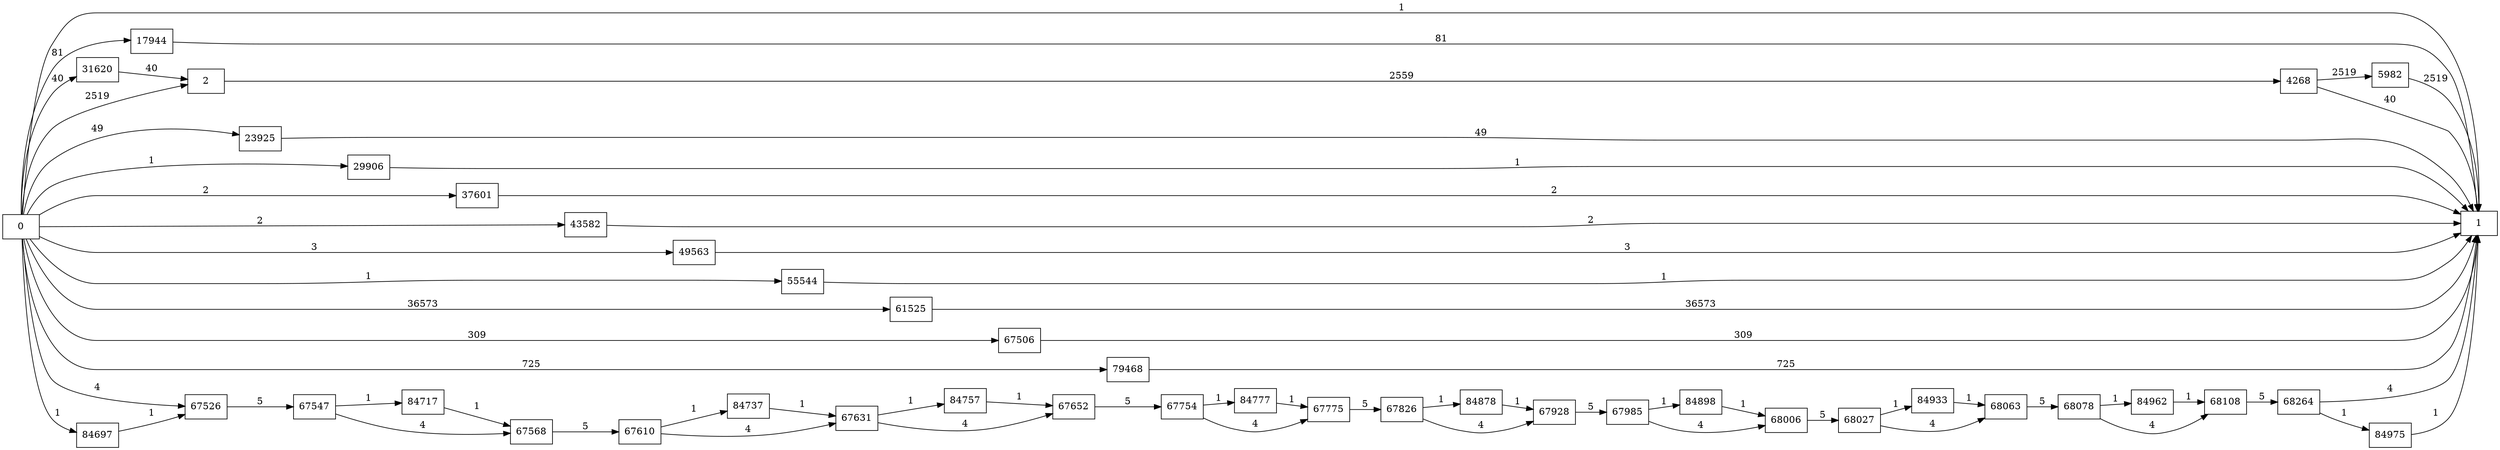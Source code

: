 digraph {
	graph [rankdir=LR]
	node [shape=rectangle]
	2 -> 4268 [label=2559]
	4268 -> 1 [label=40]
	4268 -> 5982 [label=2519]
	5982 -> 1 [label=2519]
	17944 -> 1 [label=81]
	23925 -> 1 [label=49]
	29906 -> 1 [label=1]
	31620 -> 2 [label=40]
	37601 -> 1 [label=2]
	43582 -> 1 [label=2]
	49563 -> 1 [label=3]
	55544 -> 1 [label=1]
	61525 -> 1 [label=36573]
	67506 -> 1 [label=309]
	67526 -> 67547 [label=5]
	67547 -> 67568 [label=4]
	67547 -> 84717 [label=1]
	67568 -> 67610 [label=5]
	67610 -> 67631 [label=4]
	67610 -> 84737 [label=1]
	67631 -> 67652 [label=4]
	67631 -> 84757 [label=1]
	67652 -> 67754 [label=5]
	67754 -> 67775 [label=4]
	67754 -> 84777 [label=1]
	67775 -> 67826 [label=5]
	67826 -> 67928 [label=4]
	67826 -> 84878 [label=1]
	67928 -> 67985 [label=5]
	67985 -> 68006 [label=4]
	67985 -> 84898 [label=1]
	68006 -> 68027 [label=5]
	68027 -> 68063 [label=4]
	68027 -> 84933 [label=1]
	68063 -> 68078 [label=5]
	68078 -> 68108 [label=4]
	68078 -> 84962 [label=1]
	68108 -> 68264 [label=5]
	68264 -> 1 [label=4]
	68264 -> 84975 [label=1]
	79468 -> 1 [label=725]
	84697 -> 67526 [label=1]
	84717 -> 67568 [label=1]
	84737 -> 67631 [label=1]
	84757 -> 67652 [label=1]
	84777 -> 67775 [label=1]
	84878 -> 67928 [label=1]
	84898 -> 68006 [label=1]
	84933 -> 68063 [label=1]
	84962 -> 68108 [label=1]
	84975 -> 1 [label=1]
	0 -> 2 [label=2519]
	0 -> 1 [label=1]
	0 -> 17944 [label=81]
	0 -> 23925 [label=49]
	0 -> 29906 [label=1]
	0 -> 31620 [label=40]
	0 -> 37601 [label=2]
	0 -> 43582 [label=2]
	0 -> 49563 [label=3]
	0 -> 55544 [label=1]
	0 -> 61525 [label=36573]
	0 -> 67506 [label=309]
	0 -> 67526 [label=4]
	0 -> 79468 [label=725]
	0 -> 84697 [label=1]
}
